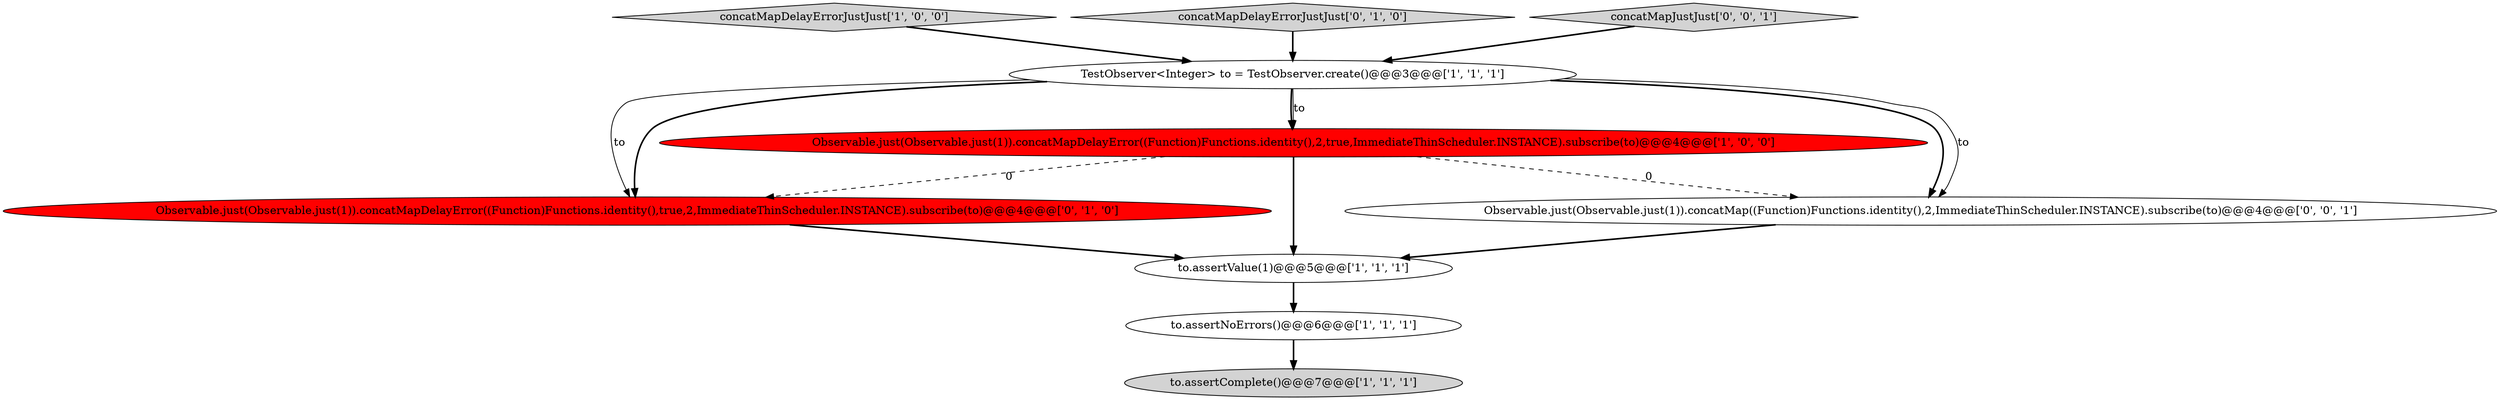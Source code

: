 digraph {
6 [style = filled, label = "Observable.just(Observable.just(1)).concatMapDelayError((Function)Functions.identity(),true,2,ImmediateThinScheduler.INSTANCE).subscribe(to)@@@4@@@['0', '1', '0']", fillcolor = red, shape = ellipse image = "AAA1AAABBB2BBB"];
1 [style = filled, label = "to.assertValue(1)@@@5@@@['1', '1', '1']", fillcolor = white, shape = ellipse image = "AAA0AAABBB1BBB"];
4 [style = filled, label = "TestObserver<Integer> to = TestObserver.create()@@@3@@@['1', '1', '1']", fillcolor = white, shape = ellipse image = "AAA0AAABBB1BBB"];
2 [style = filled, label = "concatMapDelayErrorJustJust['1', '0', '0']", fillcolor = lightgray, shape = diamond image = "AAA0AAABBB1BBB"];
0 [style = filled, label = "to.assertComplete()@@@7@@@['1', '1', '1']", fillcolor = lightgray, shape = ellipse image = "AAA0AAABBB1BBB"];
3 [style = filled, label = "Observable.just(Observable.just(1)).concatMapDelayError((Function)Functions.identity(),2,true,ImmediateThinScheduler.INSTANCE).subscribe(to)@@@4@@@['1', '0', '0']", fillcolor = red, shape = ellipse image = "AAA1AAABBB1BBB"];
5 [style = filled, label = "to.assertNoErrors()@@@6@@@['1', '1', '1']", fillcolor = white, shape = ellipse image = "AAA0AAABBB1BBB"];
7 [style = filled, label = "concatMapDelayErrorJustJust['0', '1', '0']", fillcolor = lightgray, shape = diamond image = "AAA0AAABBB2BBB"];
8 [style = filled, label = "Observable.just(Observable.just(1)).concatMap((Function)Functions.identity(),2,ImmediateThinScheduler.INSTANCE).subscribe(to)@@@4@@@['0', '0', '1']", fillcolor = white, shape = ellipse image = "AAA0AAABBB3BBB"];
9 [style = filled, label = "concatMapJustJust['0', '0', '1']", fillcolor = lightgray, shape = diamond image = "AAA0AAABBB3BBB"];
1->5 [style = bold, label=""];
8->1 [style = bold, label=""];
6->1 [style = bold, label=""];
4->6 [style = solid, label="to"];
4->3 [style = bold, label=""];
4->3 [style = solid, label="to"];
4->8 [style = bold, label=""];
3->6 [style = dashed, label="0"];
4->8 [style = solid, label="to"];
3->8 [style = dashed, label="0"];
7->4 [style = bold, label=""];
3->1 [style = bold, label=""];
5->0 [style = bold, label=""];
2->4 [style = bold, label=""];
4->6 [style = bold, label=""];
9->4 [style = bold, label=""];
}
